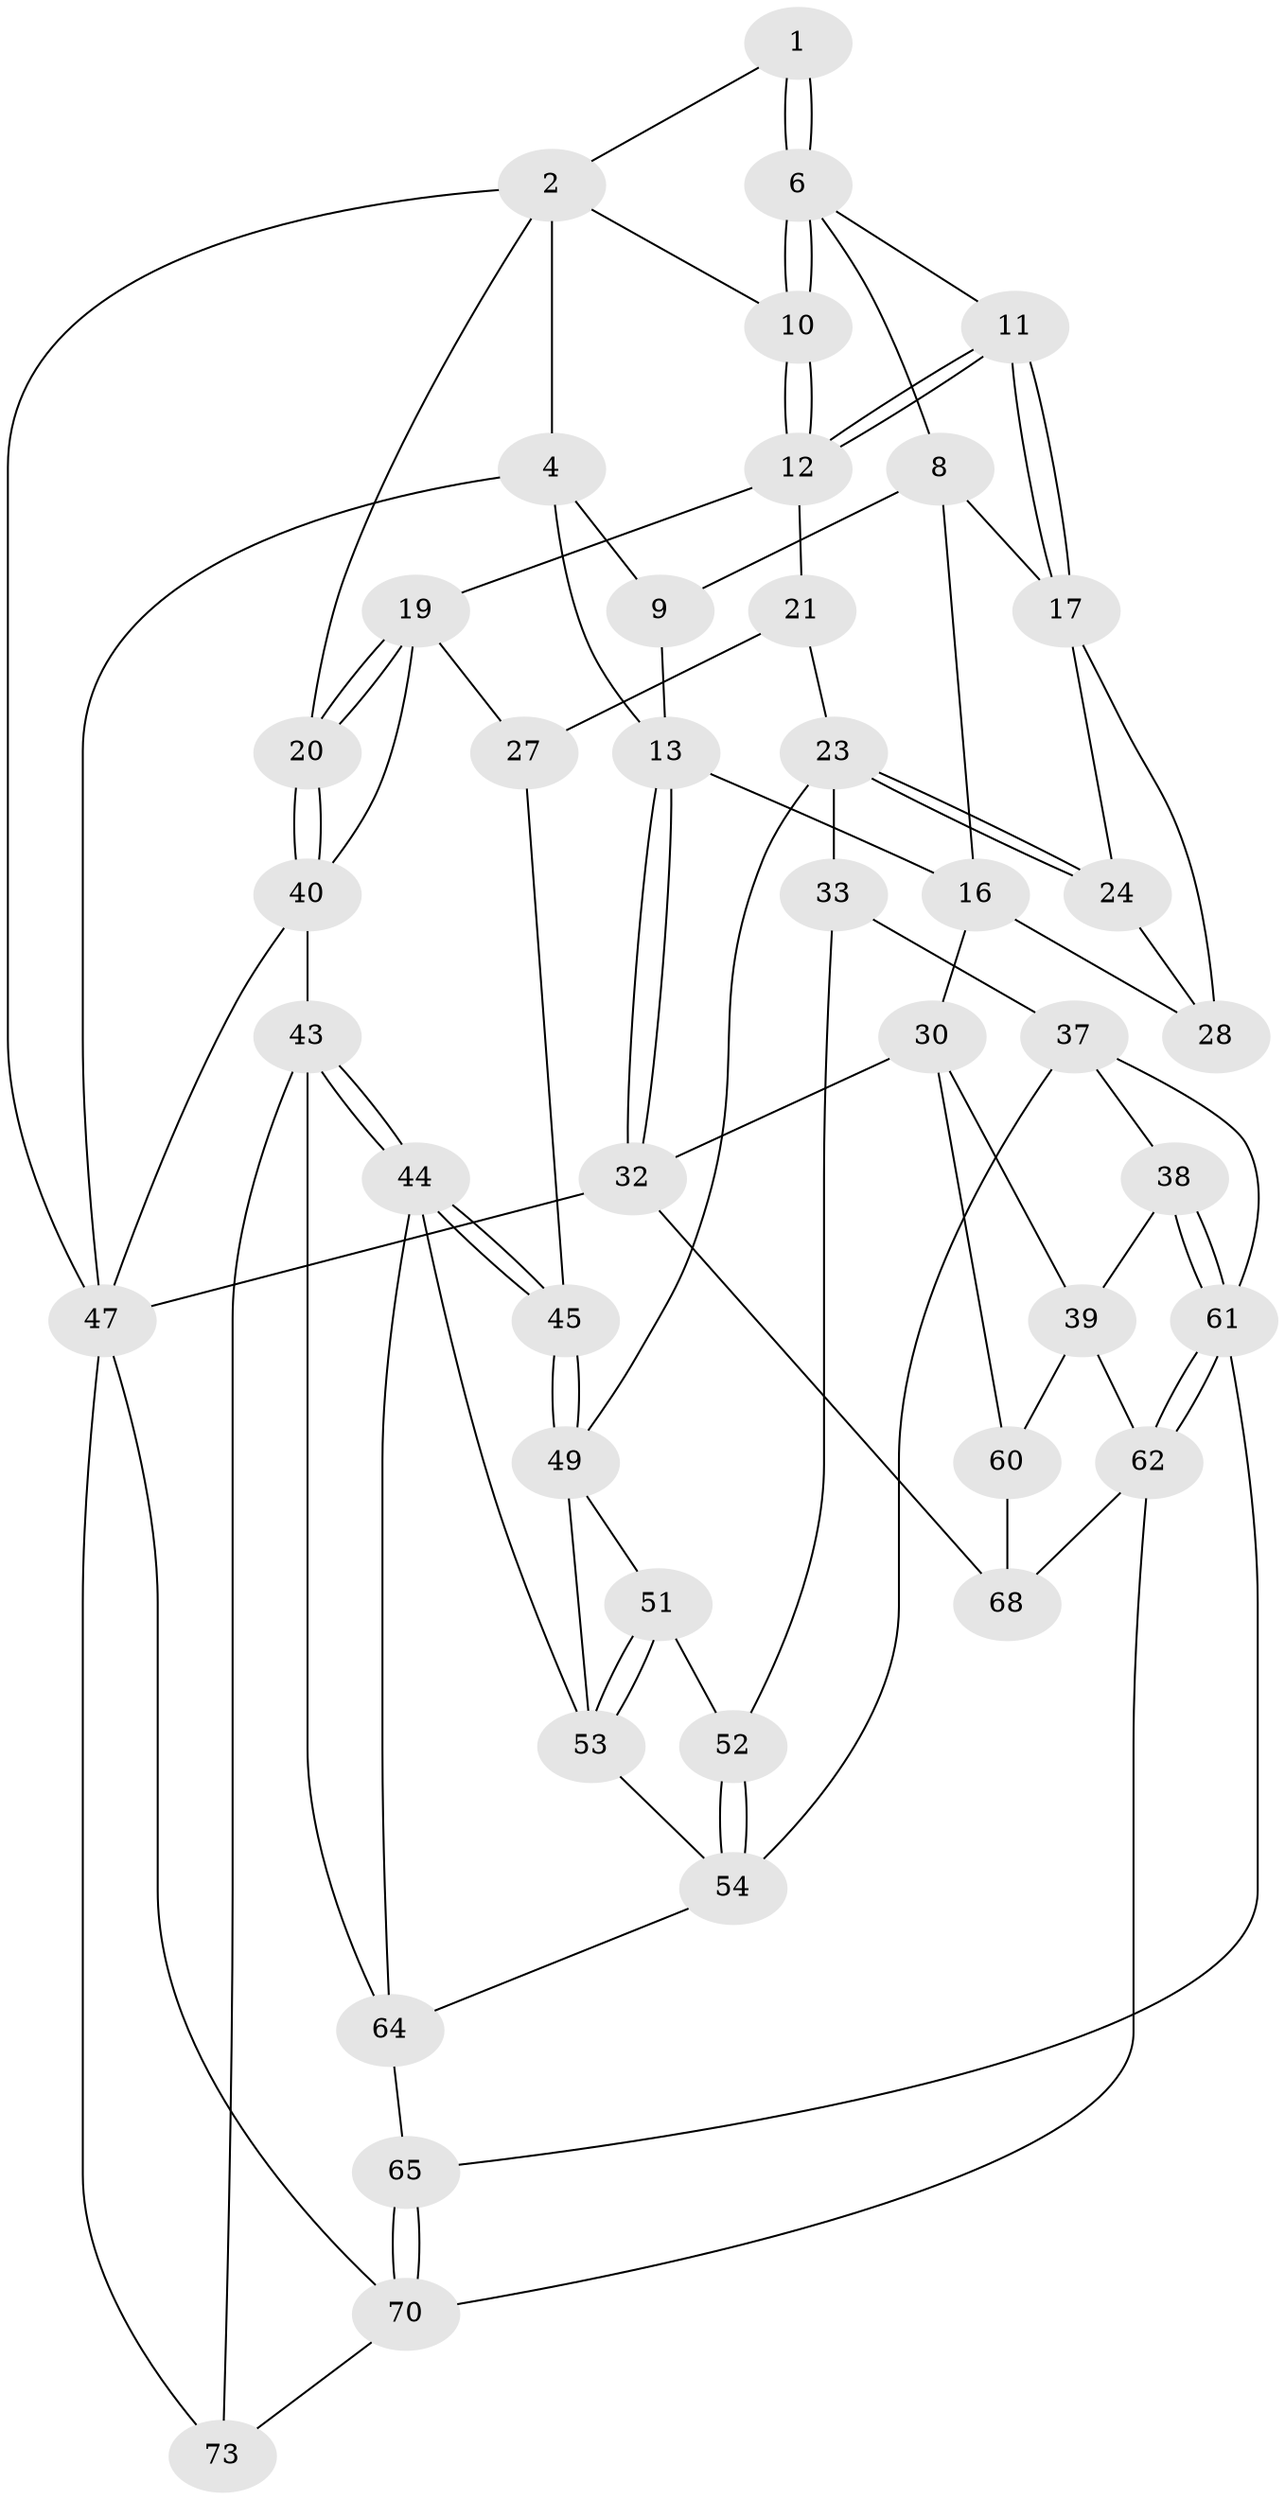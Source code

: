 // original degree distribution, {3: 0.04054054054054054, 4: 0.1891891891891892, 5: 0.581081081081081, 6: 0.1891891891891892}
// Generated by graph-tools (version 1.1) at 2025/42/03/06/25 10:42:28]
// undirected, 43 vertices, 95 edges
graph export_dot {
graph [start="1"]
  node [color=gray90,style=filled];
  1 [pos="+0.457613491054278+0"];
  2 [pos="+0.6331983808579892+0",super="+3"];
  4 [pos="+0+0",super="+5"];
  6 [pos="+0.47923977370711174+0",super="+7"];
  8 [pos="+0.4723070165768723+0.09739128576030645",super="+15"];
  9 [pos="+0.3719707431201822+0.11148984491813561"];
  10 [pos="+0.7241102898498962+0.17156817396719312"];
  11 [pos="+0.7015702270640801+0.1888519281503915"];
  12 [pos="+0.7247726714107916+0.17419104478874914",super="+18"];
  13 [pos="+0+0",super="+14"];
  16 [pos="+0.38212359657474604+0.30953434557046927",super="+29"];
  17 [pos="+0.6479845730995795+0.24760639166241832",super="+25"];
  19 [pos="+0.8461205068143005+0.17185625769344587",super="+26"];
  20 [pos="+1+0"];
  21 [pos="+0.8413636036119481+0.2918425839159907",super="+22"];
  23 [pos="+0.6997214742157817+0.4452542920602784",super="+34"];
  24 [pos="+0.6779916448320069+0.39695280958623347",super="+35"];
  27 [pos="+0.8951653795125536+0.4307731373893323",super="+41"];
  28 [pos="+0.48545114886188606+0.42158029177947853"];
  30 [pos="+0.33247933476533253+0.5034920650016531",super="+31"];
  32 [pos="+0+0.49025819838412754",super="+46"];
  33 [pos="+0.5408685175585183+0.4538293504060429",super="+36"];
  37 [pos="+0.41121513751412614+0.5754963177837705",super="+55"];
  38 [pos="+0.3882127838963781+0.5686138246267848"];
  39 [pos="+0.33739613026473986+0.5132905194730376",super="+59"];
  40 [pos="+1+0.40794185533098204",super="+42"];
  43 [pos="+1+0.6610530669622325",super="+69"];
  44 [pos="+0.9608786563588623+0.6592261582054262",super="+58"];
  45 [pos="+0.9016291419038555+0.5938704355028745"];
  47 [pos="+0+1",super="+48"];
  49 [pos="+0.8340281838182493+0.5936108954149717",super="+50"];
  51 [pos="+0.6719666929270686+0.5118160265409673"];
  52 [pos="+0.6230137283229965+0.5648447499582963"];
  53 [pos="+0.7590560001431426+0.6196203649772518",super="+56"];
  54 [pos="+0.636616837005105+0.6921777693542396",super="+57"];
  60 [pos="+0.14269771659263283+0.7648634890076375",super="+67"];
  61 [pos="+0.3800909471020635+0.7050863231468101",super="+63"];
  62 [pos="+0.27270391804271904+0.8320602519662368",super="+71"];
  64 [pos="+0.6513261540850623+0.7655730846223715",super="+66"];
  65 [pos="+0.48853301570137925+0.8249698112036783"];
  68 [pos="+0+1",super="+72"];
  70 [pos="+0.4064418992954491+1",super="+74"];
  73 [pos="+0.7850350279826634+1"];
  1 -- 2;
  1 -- 6;
  1 -- 6;
  2 -- 10;
  2 -- 4;
  2 -- 20;
  2 -- 47;
  4 -- 13;
  4 -- 47;
  4 -- 9;
  6 -- 10;
  6 -- 10;
  6 -- 8;
  6 -- 11;
  8 -- 9;
  8 -- 16;
  8 -- 17;
  9 -- 13;
  10 -- 12;
  10 -- 12;
  11 -- 12;
  11 -- 12;
  11 -- 17;
  11 -- 17;
  12 -- 19;
  12 -- 21;
  13 -- 32;
  13 -- 32;
  13 -- 16;
  16 -- 28;
  16 -- 30;
  17 -- 24;
  17 -- 28;
  19 -- 20;
  19 -- 20;
  19 -- 40;
  19 -- 27;
  20 -- 40;
  20 -- 40;
  21 -- 27 [weight=2];
  21 -- 23;
  23 -- 24;
  23 -- 24;
  23 -- 33;
  23 -- 49;
  24 -- 28;
  27 -- 45;
  30 -- 39;
  30 -- 32;
  30 -- 60;
  32 -- 68;
  32 -- 47;
  33 -- 52;
  33 -- 37;
  37 -- 38;
  37 -- 54;
  37 -- 61;
  38 -- 39;
  38 -- 61;
  38 -- 61;
  39 -- 60;
  39 -- 62;
  40 -- 43;
  40 -- 47;
  43 -- 44;
  43 -- 44;
  43 -- 73;
  43 -- 64;
  44 -- 45;
  44 -- 45;
  44 -- 53;
  44 -- 64;
  45 -- 49;
  45 -- 49;
  47 -- 70;
  47 -- 73;
  49 -- 53;
  49 -- 51;
  51 -- 52;
  51 -- 53;
  51 -- 53;
  52 -- 54;
  52 -- 54;
  53 -- 54;
  54 -- 64;
  60 -- 68 [weight=2];
  61 -- 62;
  61 -- 62;
  61 -- 65;
  62 -- 68;
  62 -- 70;
  64 -- 65;
  65 -- 70;
  65 -- 70;
  70 -- 73;
}
